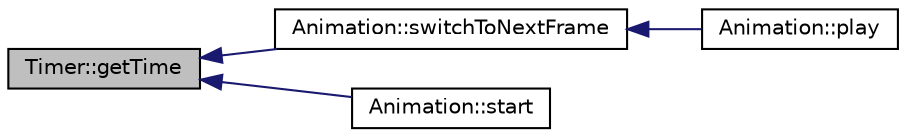 digraph "Timer::getTime"
{
  edge [fontname="Helvetica",fontsize="10",labelfontname="Helvetica",labelfontsize="10"];
  node [fontname="Helvetica",fontsize="10",shape=record];
  rankdir="LR";
  Node1 [label="Timer::getTime",height=0.2,width=0.4,color="black", fillcolor="grey75", style="filled", fontcolor="black"];
  Node1 -> Node2 [dir="back",color="midnightblue",fontsize="10",style="solid",fontname="Helvetica"];
  Node2 [label="Animation::switchToNextFrame",height=0.2,width=0.4,color="black", fillcolor="white", style="filled",URL="$class_animation.html#aaee3c4db55fb03fa73e6a7e5ee5fb847"];
  Node2 -> Node3 [dir="back",color="midnightblue",fontsize="10",style="solid",fontname="Helvetica"];
  Node3 [label="Animation::play",height=0.2,width=0.4,color="black", fillcolor="white", style="filled",URL="$class_animation.html#aaa628f424f1cdaf2a74f8d10298ef8af"];
  Node1 -> Node4 [dir="back",color="midnightblue",fontsize="10",style="solid",fontname="Helvetica"];
  Node4 [label="Animation::start",height=0.2,width=0.4,color="black", fillcolor="white", style="filled",URL="$class_animation.html#a96ee98c1649134ad383610dbc9def5fe"];
}
